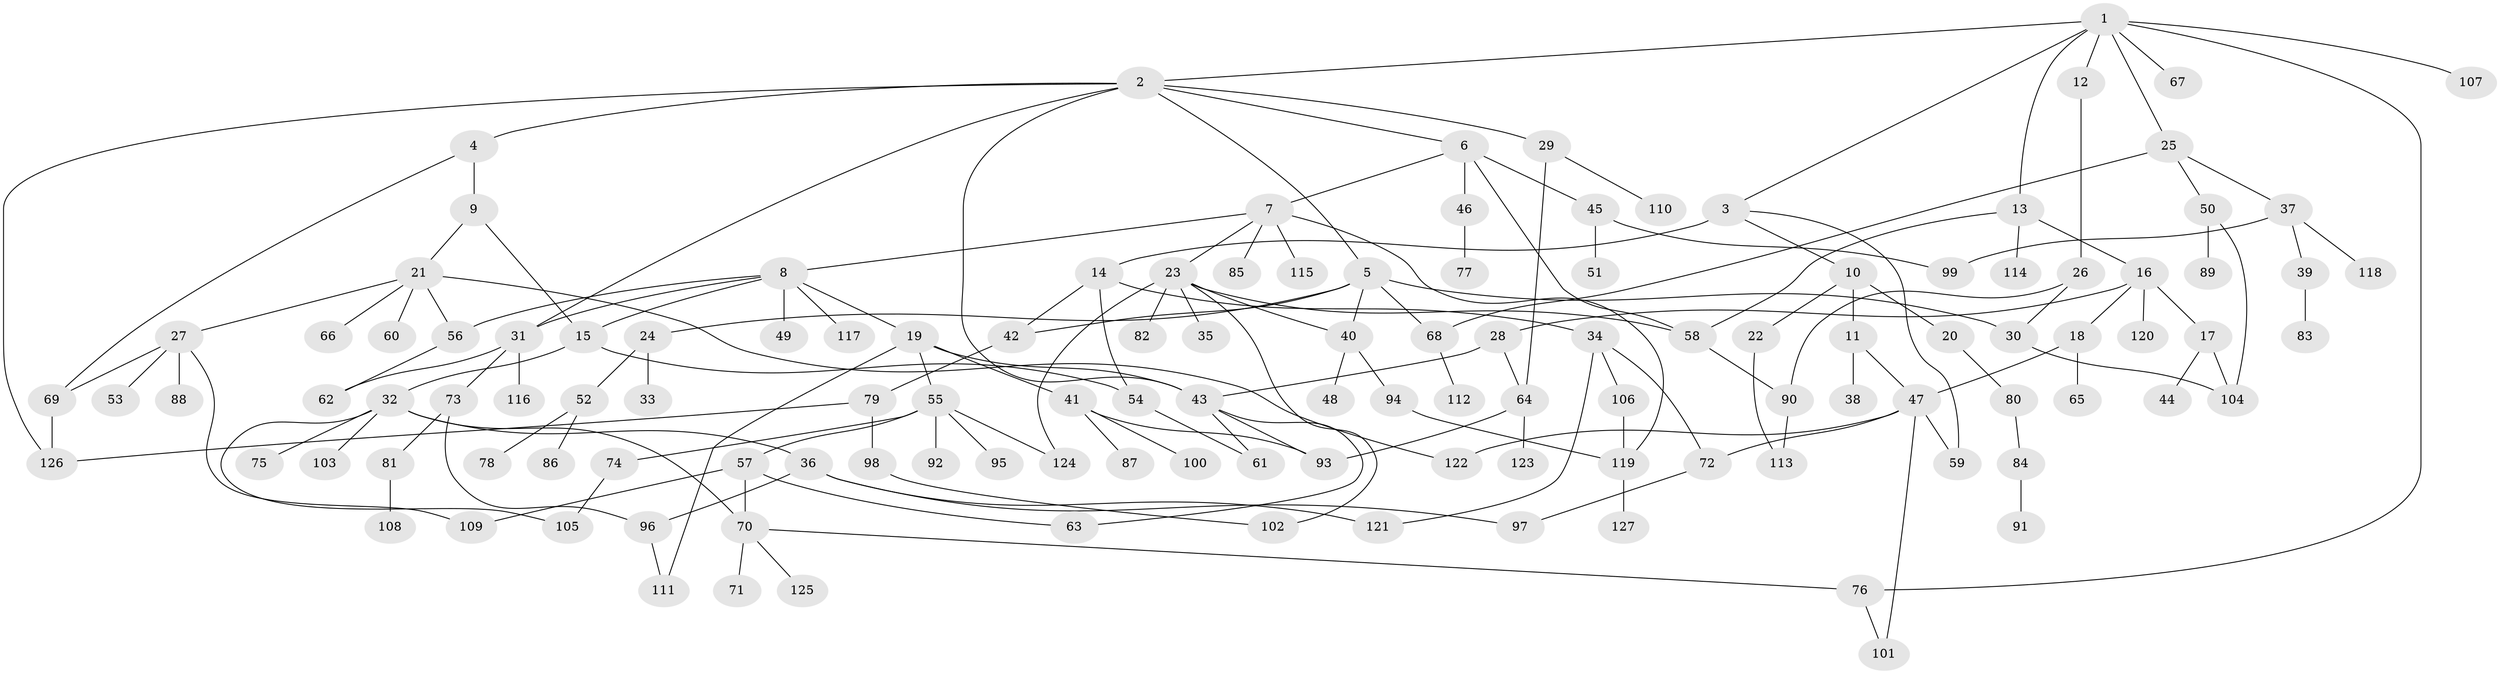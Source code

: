 // Generated by graph-tools (version 1.1) at 2025/13/03/09/25 04:13:36]
// undirected, 127 vertices, 169 edges
graph export_dot {
graph [start="1"]
  node [color=gray90,style=filled];
  1;
  2;
  3;
  4;
  5;
  6;
  7;
  8;
  9;
  10;
  11;
  12;
  13;
  14;
  15;
  16;
  17;
  18;
  19;
  20;
  21;
  22;
  23;
  24;
  25;
  26;
  27;
  28;
  29;
  30;
  31;
  32;
  33;
  34;
  35;
  36;
  37;
  38;
  39;
  40;
  41;
  42;
  43;
  44;
  45;
  46;
  47;
  48;
  49;
  50;
  51;
  52;
  53;
  54;
  55;
  56;
  57;
  58;
  59;
  60;
  61;
  62;
  63;
  64;
  65;
  66;
  67;
  68;
  69;
  70;
  71;
  72;
  73;
  74;
  75;
  76;
  77;
  78;
  79;
  80;
  81;
  82;
  83;
  84;
  85;
  86;
  87;
  88;
  89;
  90;
  91;
  92;
  93;
  94;
  95;
  96;
  97;
  98;
  99;
  100;
  101;
  102;
  103;
  104;
  105;
  106;
  107;
  108;
  109;
  110;
  111;
  112;
  113;
  114;
  115;
  116;
  117;
  118;
  119;
  120;
  121;
  122;
  123;
  124;
  125;
  126;
  127;
  1 -- 2;
  1 -- 3;
  1 -- 12;
  1 -- 13;
  1 -- 25;
  1 -- 67;
  1 -- 76;
  1 -- 107;
  2 -- 4;
  2 -- 5;
  2 -- 6;
  2 -- 29;
  2 -- 31;
  2 -- 43;
  2 -- 126;
  3 -- 10;
  3 -- 14;
  3 -- 59;
  4 -- 9;
  4 -- 69;
  5 -- 24;
  5 -- 40;
  5 -- 42;
  5 -- 68;
  5 -- 30;
  6 -- 7;
  6 -- 45;
  6 -- 46;
  6 -- 58;
  7 -- 8;
  7 -- 23;
  7 -- 85;
  7 -- 115;
  7 -- 119;
  8 -- 19;
  8 -- 49;
  8 -- 56;
  8 -- 117;
  8 -- 15;
  8 -- 31;
  9 -- 15;
  9 -- 21;
  10 -- 11;
  10 -- 20;
  10 -- 22;
  11 -- 38;
  11 -- 47;
  12 -- 26;
  13 -- 16;
  13 -- 58;
  13 -- 114;
  14 -- 34;
  14 -- 54;
  14 -- 42;
  15 -- 32;
  15 -- 54;
  16 -- 17;
  16 -- 18;
  16 -- 28;
  16 -- 120;
  17 -- 44;
  17 -- 104;
  18 -- 65;
  18 -- 47;
  19 -- 41;
  19 -- 55;
  19 -- 111;
  19 -- 43;
  20 -- 80;
  21 -- 27;
  21 -- 60;
  21 -- 66;
  21 -- 122;
  21 -- 56;
  22 -- 113;
  23 -- 35;
  23 -- 82;
  23 -- 102;
  23 -- 124;
  23 -- 40;
  23 -- 58;
  24 -- 33;
  24 -- 52;
  25 -- 37;
  25 -- 50;
  25 -- 68;
  26 -- 30;
  26 -- 90;
  27 -- 53;
  27 -- 69;
  27 -- 88;
  27 -- 109;
  28 -- 43;
  28 -- 64;
  29 -- 64;
  29 -- 110;
  30 -- 104;
  31 -- 73;
  31 -- 116;
  31 -- 62;
  32 -- 36;
  32 -- 70;
  32 -- 75;
  32 -- 103;
  32 -- 105;
  34 -- 72;
  34 -- 106;
  34 -- 121;
  36 -- 96;
  36 -- 97;
  36 -- 121;
  37 -- 39;
  37 -- 99;
  37 -- 118;
  39 -- 83;
  40 -- 48;
  40 -- 94;
  41 -- 87;
  41 -- 100;
  41 -- 93;
  42 -- 79;
  43 -- 93;
  43 -- 61;
  43 -- 63;
  45 -- 51;
  45 -- 99;
  46 -- 77;
  47 -- 59;
  47 -- 122;
  47 -- 72;
  47 -- 101;
  50 -- 89;
  50 -- 104;
  52 -- 78;
  52 -- 86;
  54 -- 61;
  55 -- 57;
  55 -- 74;
  55 -- 92;
  55 -- 95;
  55 -- 124;
  56 -- 62;
  57 -- 63;
  57 -- 109;
  57 -- 70;
  58 -- 90;
  64 -- 123;
  64 -- 93;
  68 -- 112;
  69 -- 126;
  70 -- 71;
  70 -- 125;
  70 -- 76;
  72 -- 97;
  73 -- 81;
  73 -- 96;
  74 -- 105;
  76 -- 101;
  79 -- 98;
  79 -- 126;
  80 -- 84;
  81 -- 108;
  84 -- 91;
  90 -- 113;
  94 -- 119;
  96 -- 111;
  98 -- 102;
  106 -- 119;
  119 -- 127;
}
